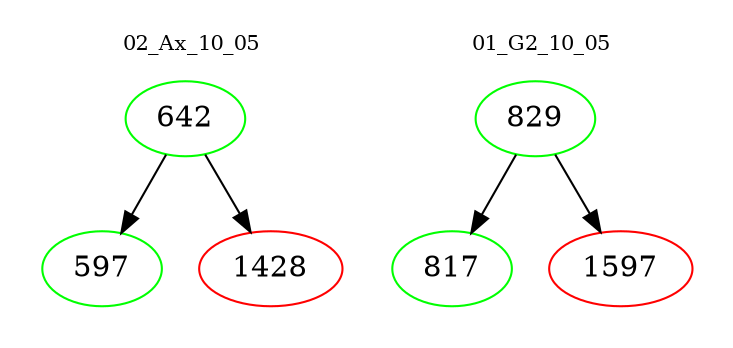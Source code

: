 digraph{
subgraph cluster_0 {
color = white
label = "02_Ax_10_05";
fontsize=10;
T0_642 [label="642", color="green"]
T0_642 -> T0_597 [color="black"]
T0_597 [label="597", color="green"]
T0_642 -> T0_1428 [color="black"]
T0_1428 [label="1428", color="red"]
}
subgraph cluster_1 {
color = white
label = "01_G2_10_05";
fontsize=10;
T1_829 [label="829", color="green"]
T1_829 -> T1_817 [color="black"]
T1_817 [label="817", color="green"]
T1_829 -> T1_1597 [color="black"]
T1_1597 [label="1597", color="red"]
}
}
